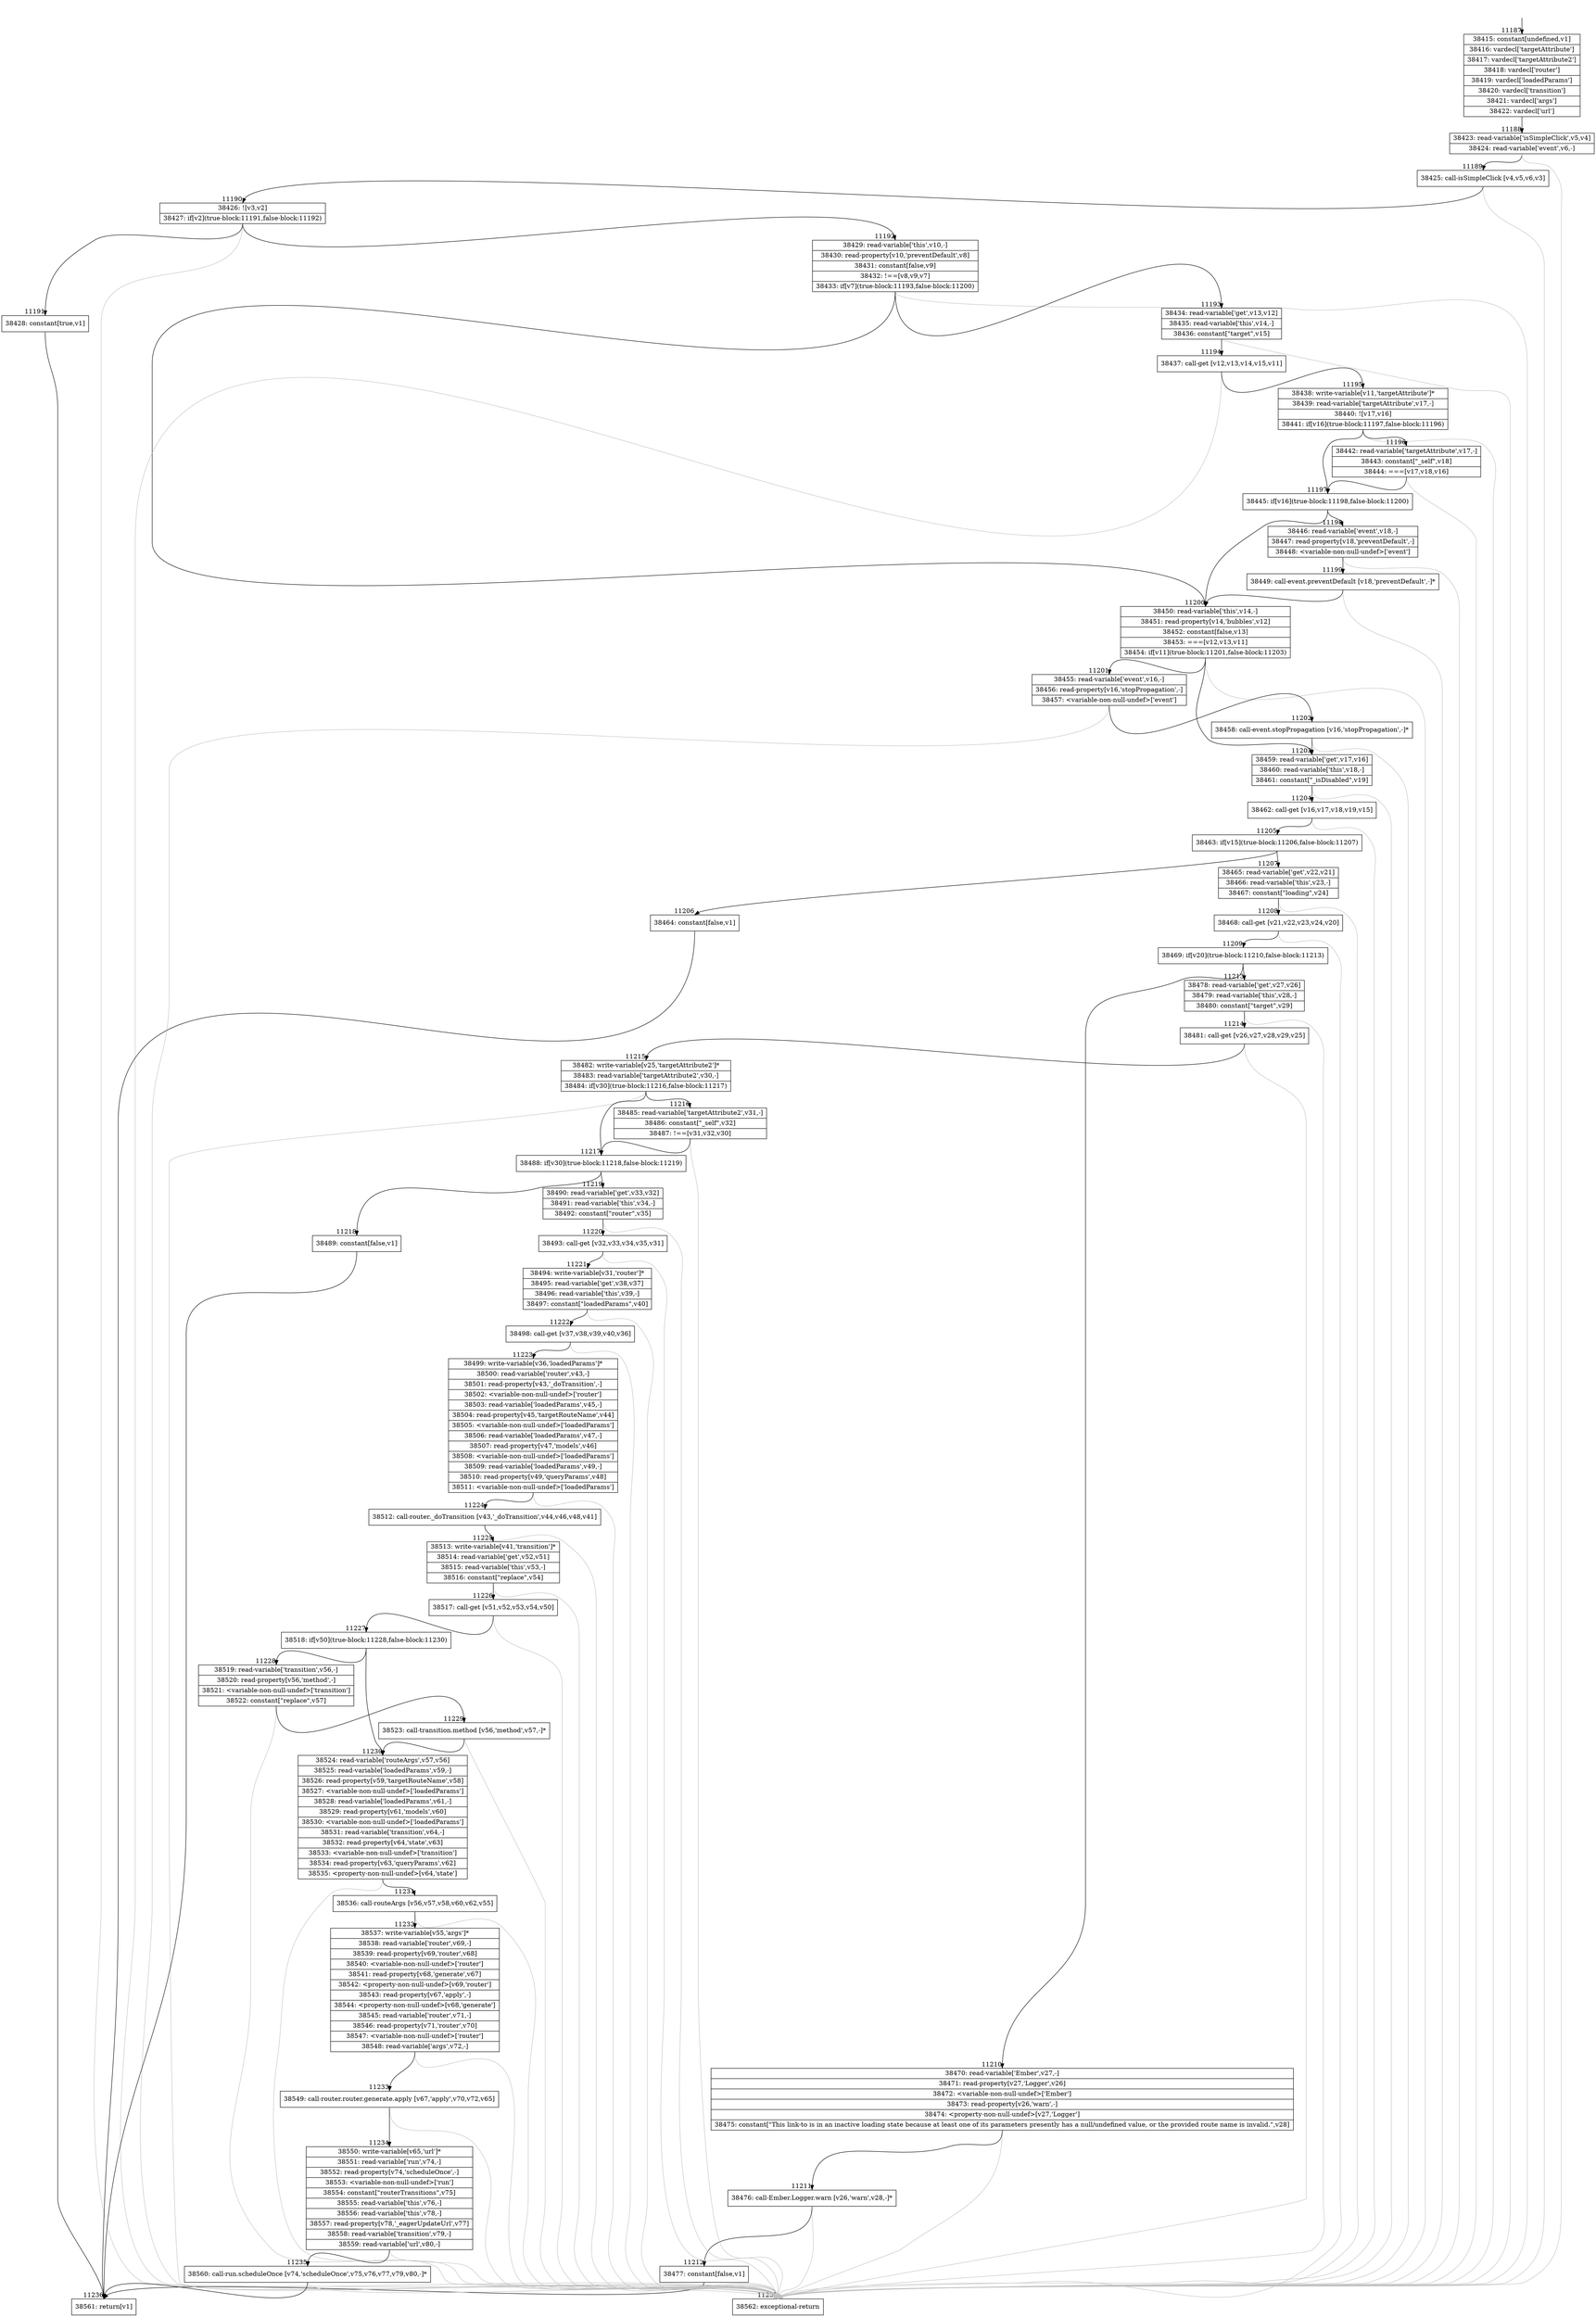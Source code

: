 digraph {
rankdir="TD"
BB_entry929[shape=none,label=""];
BB_entry929 -> BB11187 [tailport=s, headport=n, headlabel="    11187"]
BB11187 [shape=record label="{38415: constant[undefined,v1]|38416: vardecl['targetAttribute']|38417: vardecl['targetAttribute2']|38418: vardecl['router']|38419: vardecl['loadedParams']|38420: vardecl['transition']|38421: vardecl['args']|38422: vardecl['url']}" ] 
BB11187 -> BB11188 [tailport=s, headport=n, headlabel="      11188"]
BB11188 [shape=record label="{38423: read-variable['isSimpleClick',v5,v4]|38424: read-variable['event',v6,-]}" ] 
BB11188 -> BB11189 [tailport=s, headport=n, headlabel="      11189"]
BB11188 -> BB11237 [tailport=s, headport=n, color=gray, headlabel="      11237"]
BB11189 [shape=record label="{38425: call-isSimpleClick [v4,v5,v6,v3]}" ] 
BB11189 -> BB11190 [tailport=s, headport=n, headlabel="      11190"]
BB11189 -> BB11237 [tailport=s, headport=n, color=gray]
BB11190 [shape=record label="{38426: ![v3,v2]|38427: if[v2](true-block:11191,false-block:11192)}" ] 
BB11190 -> BB11191 [tailport=s, headport=n, headlabel="      11191"]
BB11190 -> BB11192 [tailport=s, headport=n, headlabel="      11192"]
BB11190 -> BB11237 [tailport=s, headport=n, color=gray]
BB11191 [shape=record label="{38428: constant[true,v1]}" ] 
BB11191 -> BB11236 [tailport=s, headport=n, headlabel="      11236"]
BB11192 [shape=record label="{38429: read-variable['this',v10,-]|38430: read-property[v10,'preventDefault',v8]|38431: constant[false,v9]|38432: !==[v8,v9,v7]|38433: if[v7](true-block:11193,false-block:11200)}" ] 
BB11192 -> BB11193 [tailport=s, headport=n, headlabel="      11193"]
BB11192 -> BB11200 [tailport=s, headport=n, headlabel="      11200"]
BB11192 -> BB11237 [tailport=s, headport=n, color=gray]
BB11193 [shape=record label="{38434: read-variable['get',v13,v12]|38435: read-variable['this',v14,-]|38436: constant[\"target\",v15]}" ] 
BB11193 -> BB11194 [tailport=s, headport=n, headlabel="      11194"]
BB11193 -> BB11237 [tailport=s, headport=n, color=gray]
BB11194 [shape=record label="{38437: call-get [v12,v13,v14,v15,v11]}" ] 
BB11194 -> BB11195 [tailport=s, headport=n, headlabel="      11195"]
BB11194 -> BB11237 [tailport=s, headport=n, color=gray]
BB11195 [shape=record label="{38438: write-variable[v11,'targetAttribute']*|38439: read-variable['targetAttribute',v17,-]|38440: ![v17,v16]|38441: if[v16](true-block:11197,false-block:11196)}" ] 
BB11195 -> BB11197 [tailport=s, headport=n, headlabel="      11197"]
BB11195 -> BB11196 [tailport=s, headport=n, headlabel="      11196"]
BB11195 -> BB11237 [tailport=s, headport=n, color=gray]
BB11196 [shape=record label="{38442: read-variable['targetAttribute',v17,-]|38443: constant[\"_self\",v18]|38444: ===[v17,v18,v16]}" ] 
BB11196 -> BB11197 [tailport=s, headport=n]
BB11196 -> BB11237 [tailport=s, headport=n, color=gray]
BB11197 [shape=record label="{38445: if[v16](true-block:11198,false-block:11200)}" ] 
BB11197 -> BB11198 [tailport=s, headport=n, headlabel="      11198"]
BB11197 -> BB11200 [tailport=s, headport=n]
BB11198 [shape=record label="{38446: read-variable['event',v18,-]|38447: read-property[v18,'preventDefault',-]|38448: \<variable-non-null-undef\>['event']}" ] 
BB11198 -> BB11199 [tailport=s, headport=n, headlabel="      11199"]
BB11198 -> BB11237 [tailport=s, headport=n, color=gray]
BB11199 [shape=record label="{38449: call-event.preventDefault [v18,'preventDefault',-]*}" ] 
BB11199 -> BB11200 [tailport=s, headport=n]
BB11199 -> BB11237 [tailport=s, headport=n, color=gray]
BB11200 [shape=record label="{38450: read-variable['this',v14,-]|38451: read-property[v14,'bubbles',v12]|38452: constant[false,v13]|38453: ===[v12,v13,v11]|38454: if[v11](true-block:11201,false-block:11203)}" ] 
BB11200 -> BB11201 [tailport=s, headport=n, headlabel="      11201"]
BB11200 -> BB11203 [tailport=s, headport=n, headlabel="      11203"]
BB11200 -> BB11237 [tailport=s, headport=n, color=gray]
BB11201 [shape=record label="{38455: read-variable['event',v16,-]|38456: read-property[v16,'stopPropagation',-]|38457: \<variable-non-null-undef\>['event']}" ] 
BB11201 -> BB11202 [tailport=s, headport=n, headlabel="      11202"]
BB11201 -> BB11237 [tailport=s, headport=n, color=gray]
BB11202 [shape=record label="{38458: call-event.stopPropagation [v16,'stopPropagation',-]*}" ] 
BB11202 -> BB11203 [tailport=s, headport=n]
BB11202 -> BB11237 [tailport=s, headport=n, color=gray]
BB11203 [shape=record label="{38459: read-variable['get',v17,v16]|38460: read-variable['this',v18,-]|38461: constant[\"_isDisabled\",v19]}" ] 
BB11203 -> BB11204 [tailport=s, headport=n, headlabel="      11204"]
BB11203 -> BB11237 [tailport=s, headport=n, color=gray]
BB11204 [shape=record label="{38462: call-get [v16,v17,v18,v19,v15]}" ] 
BB11204 -> BB11205 [tailport=s, headport=n, headlabel="      11205"]
BB11204 -> BB11237 [tailport=s, headport=n, color=gray]
BB11205 [shape=record label="{38463: if[v15](true-block:11206,false-block:11207)}" ] 
BB11205 -> BB11206 [tailport=s, headport=n, headlabel="      11206"]
BB11205 -> BB11207 [tailport=s, headport=n, headlabel="      11207"]
BB11206 [shape=record label="{38464: constant[false,v1]}" ] 
BB11206 -> BB11236 [tailport=s, headport=n]
BB11207 [shape=record label="{38465: read-variable['get',v22,v21]|38466: read-variable['this',v23,-]|38467: constant[\"loading\",v24]}" ] 
BB11207 -> BB11208 [tailport=s, headport=n, headlabel="      11208"]
BB11207 -> BB11237 [tailport=s, headport=n, color=gray]
BB11208 [shape=record label="{38468: call-get [v21,v22,v23,v24,v20]}" ] 
BB11208 -> BB11209 [tailport=s, headport=n, headlabel="      11209"]
BB11208 -> BB11237 [tailport=s, headport=n, color=gray]
BB11209 [shape=record label="{38469: if[v20](true-block:11210,false-block:11213)}" ] 
BB11209 -> BB11210 [tailport=s, headport=n, headlabel="      11210"]
BB11209 -> BB11213 [tailport=s, headport=n, headlabel="      11213"]
BB11210 [shape=record label="{38470: read-variable['Ember',v27,-]|38471: read-property[v27,'Logger',v26]|38472: \<variable-non-null-undef\>['Ember']|38473: read-property[v26,'warn',-]|38474: \<property-non-null-undef\>[v27,'Logger']|38475: constant[\"This link-to is in an inactive loading state because at least one of its parameters presently has a null/undefined value, or the provided route name is invalid.\",v28]}" ] 
BB11210 -> BB11211 [tailport=s, headport=n, headlabel="      11211"]
BB11210 -> BB11237 [tailport=s, headport=n, color=gray]
BB11211 [shape=record label="{38476: call-Ember.Logger.warn [v26,'warn',v28,-]*}" ] 
BB11211 -> BB11212 [tailport=s, headport=n, headlabel="      11212"]
BB11211 -> BB11237 [tailport=s, headport=n, color=gray]
BB11212 [shape=record label="{38477: constant[false,v1]}" ] 
BB11212 -> BB11236 [tailport=s, headport=n]
BB11213 [shape=record label="{38478: read-variable['get',v27,v26]|38479: read-variable['this',v28,-]|38480: constant[\"target\",v29]}" ] 
BB11213 -> BB11214 [tailport=s, headport=n, headlabel="      11214"]
BB11213 -> BB11237 [tailport=s, headport=n, color=gray]
BB11214 [shape=record label="{38481: call-get [v26,v27,v28,v29,v25]}" ] 
BB11214 -> BB11215 [tailport=s, headport=n, headlabel="      11215"]
BB11214 -> BB11237 [tailport=s, headport=n, color=gray]
BB11215 [shape=record label="{38482: write-variable[v25,'targetAttribute2']*|38483: read-variable['targetAttribute2',v30,-]|38484: if[v30](true-block:11216,false-block:11217)}" ] 
BB11215 -> BB11217 [tailport=s, headport=n, headlabel="      11217"]
BB11215 -> BB11216 [tailport=s, headport=n, headlabel="      11216"]
BB11215 -> BB11237 [tailport=s, headport=n, color=gray]
BB11216 [shape=record label="{38485: read-variable['targetAttribute2',v31,-]|38486: constant[\"_self\",v32]|38487: !==[v31,v32,v30]}" ] 
BB11216 -> BB11217 [tailport=s, headport=n]
BB11216 -> BB11237 [tailport=s, headport=n, color=gray]
BB11217 [shape=record label="{38488: if[v30](true-block:11218,false-block:11219)}" ] 
BB11217 -> BB11218 [tailport=s, headport=n, headlabel="      11218"]
BB11217 -> BB11219 [tailport=s, headport=n, headlabel="      11219"]
BB11218 [shape=record label="{38489: constant[false,v1]}" ] 
BB11218 -> BB11236 [tailport=s, headport=n]
BB11219 [shape=record label="{38490: read-variable['get',v33,v32]|38491: read-variable['this',v34,-]|38492: constant[\"router\",v35]}" ] 
BB11219 -> BB11220 [tailport=s, headport=n, headlabel="      11220"]
BB11219 -> BB11237 [tailport=s, headport=n, color=gray]
BB11220 [shape=record label="{38493: call-get [v32,v33,v34,v35,v31]}" ] 
BB11220 -> BB11221 [tailport=s, headport=n, headlabel="      11221"]
BB11220 -> BB11237 [tailport=s, headport=n, color=gray]
BB11221 [shape=record label="{38494: write-variable[v31,'router']*|38495: read-variable['get',v38,v37]|38496: read-variable['this',v39,-]|38497: constant[\"loadedParams\",v40]}" ] 
BB11221 -> BB11222 [tailport=s, headport=n, headlabel="      11222"]
BB11221 -> BB11237 [tailport=s, headport=n, color=gray]
BB11222 [shape=record label="{38498: call-get [v37,v38,v39,v40,v36]}" ] 
BB11222 -> BB11223 [tailport=s, headport=n, headlabel="      11223"]
BB11222 -> BB11237 [tailport=s, headport=n, color=gray]
BB11223 [shape=record label="{38499: write-variable[v36,'loadedParams']*|38500: read-variable['router',v43,-]|38501: read-property[v43,'_doTransition',-]|38502: \<variable-non-null-undef\>['router']|38503: read-variable['loadedParams',v45,-]|38504: read-property[v45,'targetRouteName',v44]|38505: \<variable-non-null-undef\>['loadedParams']|38506: read-variable['loadedParams',v47,-]|38507: read-property[v47,'models',v46]|38508: \<variable-non-null-undef\>['loadedParams']|38509: read-variable['loadedParams',v49,-]|38510: read-property[v49,'queryParams',v48]|38511: \<variable-non-null-undef\>['loadedParams']}" ] 
BB11223 -> BB11224 [tailport=s, headport=n, headlabel="      11224"]
BB11223 -> BB11237 [tailport=s, headport=n, color=gray]
BB11224 [shape=record label="{38512: call-router._doTransition [v43,'_doTransition',v44,v46,v48,v41]}" ] 
BB11224 -> BB11225 [tailport=s, headport=n, headlabel="      11225"]
BB11224 -> BB11237 [tailport=s, headport=n, color=gray]
BB11225 [shape=record label="{38513: write-variable[v41,'transition']*|38514: read-variable['get',v52,v51]|38515: read-variable['this',v53,-]|38516: constant[\"replace\",v54]}" ] 
BB11225 -> BB11226 [tailport=s, headport=n, headlabel="      11226"]
BB11225 -> BB11237 [tailport=s, headport=n, color=gray]
BB11226 [shape=record label="{38517: call-get [v51,v52,v53,v54,v50]}" ] 
BB11226 -> BB11227 [tailport=s, headport=n, headlabel="      11227"]
BB11226 -> BB11237 [tailport=s, headport=n, color=gray]
BB11227 [shape=record label="{38518: if[v50](true-block:11228,false-block:11230)}" ] 
BB11227 -> BB11228 [tailport=s, headport=n, headlabel="      11228"]
BB11227 -> BB11230 [tailport=s, headport=n, headlabel="      11230"]
BB11228 [shape=record label="{38519: read-variable['transition',v56,-]|38520: read-property[v56,'method',-]|38521: \<variable-non-null-undef\>['transition']|38522: constant[\"replace\",v57]}" ] 
BB11228 -> BB11229 [tailport=s, headport=n, headlabel="      11229"]
BB11228 -> BB11237 [tailport=s, headport=n, color=gray]
BB11229 [shape=record label="{38523: call-transition.method [v56,'method',v57,-]*}" ] 
BB11229 -> BB11230 [tailport=s, headport=n]
BB11229 -> BB11237 [tailport=s, headport=n, color=gray]
BB11230 [shape=record label="{38524: read-variable['routeArgs',v57,v56]|38525: read-variable['loadedParams',v59,-]|38526: read-property[v59,'targetRouteName',v58]|38527: \<variable-non-null-undef\>['loadedParams']|38528: read-variable['loadedParams',v61,-]|38529: read-property[v61,'models',v60]|38530: \<variable-non-null-undef\>['loadedParams']|38531: read-variable['transition',v64,-]|38532: read-property[v64,'state',v63]|38533: \<variable-non-null-undef\>['transition']|38534: read-property[v63,'queryParams',v62]|38535: \<property-non-null-undef\>[v64,'state']}" ] 
BB11230 -> BB11231 [tailport=s, headport=n, headlabel="      11231"]
BB11230 -> BB11237 [tailport=s, headport=n, color=gray]
BB11231 [shape=record label="{38536: call-routeArgs [v56,v57,v58,v60,v62,v55]}" ] 
BB11231 -> BB11232 [tailport=s, headport=n, headlabel="      11232"]
BB11231 -> BB11237 [tailport=s, headport=n, color=gray]
BB11232 [shape=record label="{38537: write-variable[v55,'args']*|38538: read-variable['router',v69,-]|38539: read-property[v69,'router',v68]|38540: \<variable-non-null-undef\>['router']|38541: read-property[v68,'generate',v67]|38542: \<property-non-null-undef\>[v69,'router']|38543: read-property[v67,'apply',-]|38544: \<property-non-null-undef\>[v68,'generate']|38545: read-variable['router',v71,-]|38546: read-property[v71,'router',v70]|38547: \<variable-non-null-undef\>['router']|38548: read-variable['args',v72,-]}" ] 
BB11232 -> BB11233 [tailport=s, headport=n, headlabel="      11233"]
BB11232 -> BB11237 [tailport=s, headport=n, color=gray]
BB11233 [shape=record label="{38549: call-router.router.generate.apply [v67,'apply',v70,v72,v65]}" ] 
BB11233 -> BB11234 [tailport=s, headport=n, headlabel="      11234"]
BB11233 -> BB11237 [tailport=s, headport=n, color=gray]
BB11234 [shape=record label="{38550: write-variable[v65,'url']*|38551: read-variable['run',v74,-]|38552: read-property[v74,'scheduleOnce',-]|38553: \<variable-non-null-undef\>['run']|38554: constant[\"routerTransitions\",v75]|38555: read-variable['this',v76,-]|38556: read-variable['this',v78,-]|38557: read-property[v78,'_eagerUpdateUrl',v77]|38558: read-variable['transition',v79,-]|38559: read-variable['url',v80,-]}" ] 
BB11234 -> BB11235 [tailport=s, headport=n, headlabel="      11235"]
BB11234 -> BB11237 [tailport=s, headport=n, color=gray]
BB11235 [shape=record label="{38560: call-run.scheduleOnce [v74,'scheduleOnce',v75,v76,v77,v79,v80,-]*}" ] 
BB11235 -> BB11236 [tailport=s, headport=n]
BB11235 -> BB11237 [tailport=s, headport=n, color=gray]
BB11236 [shape=record label="{38561: return[v1]}" ] 
BB11237 [shape=record label="{38562: exceptional-return}" ] 
//#$~ 20518
}
